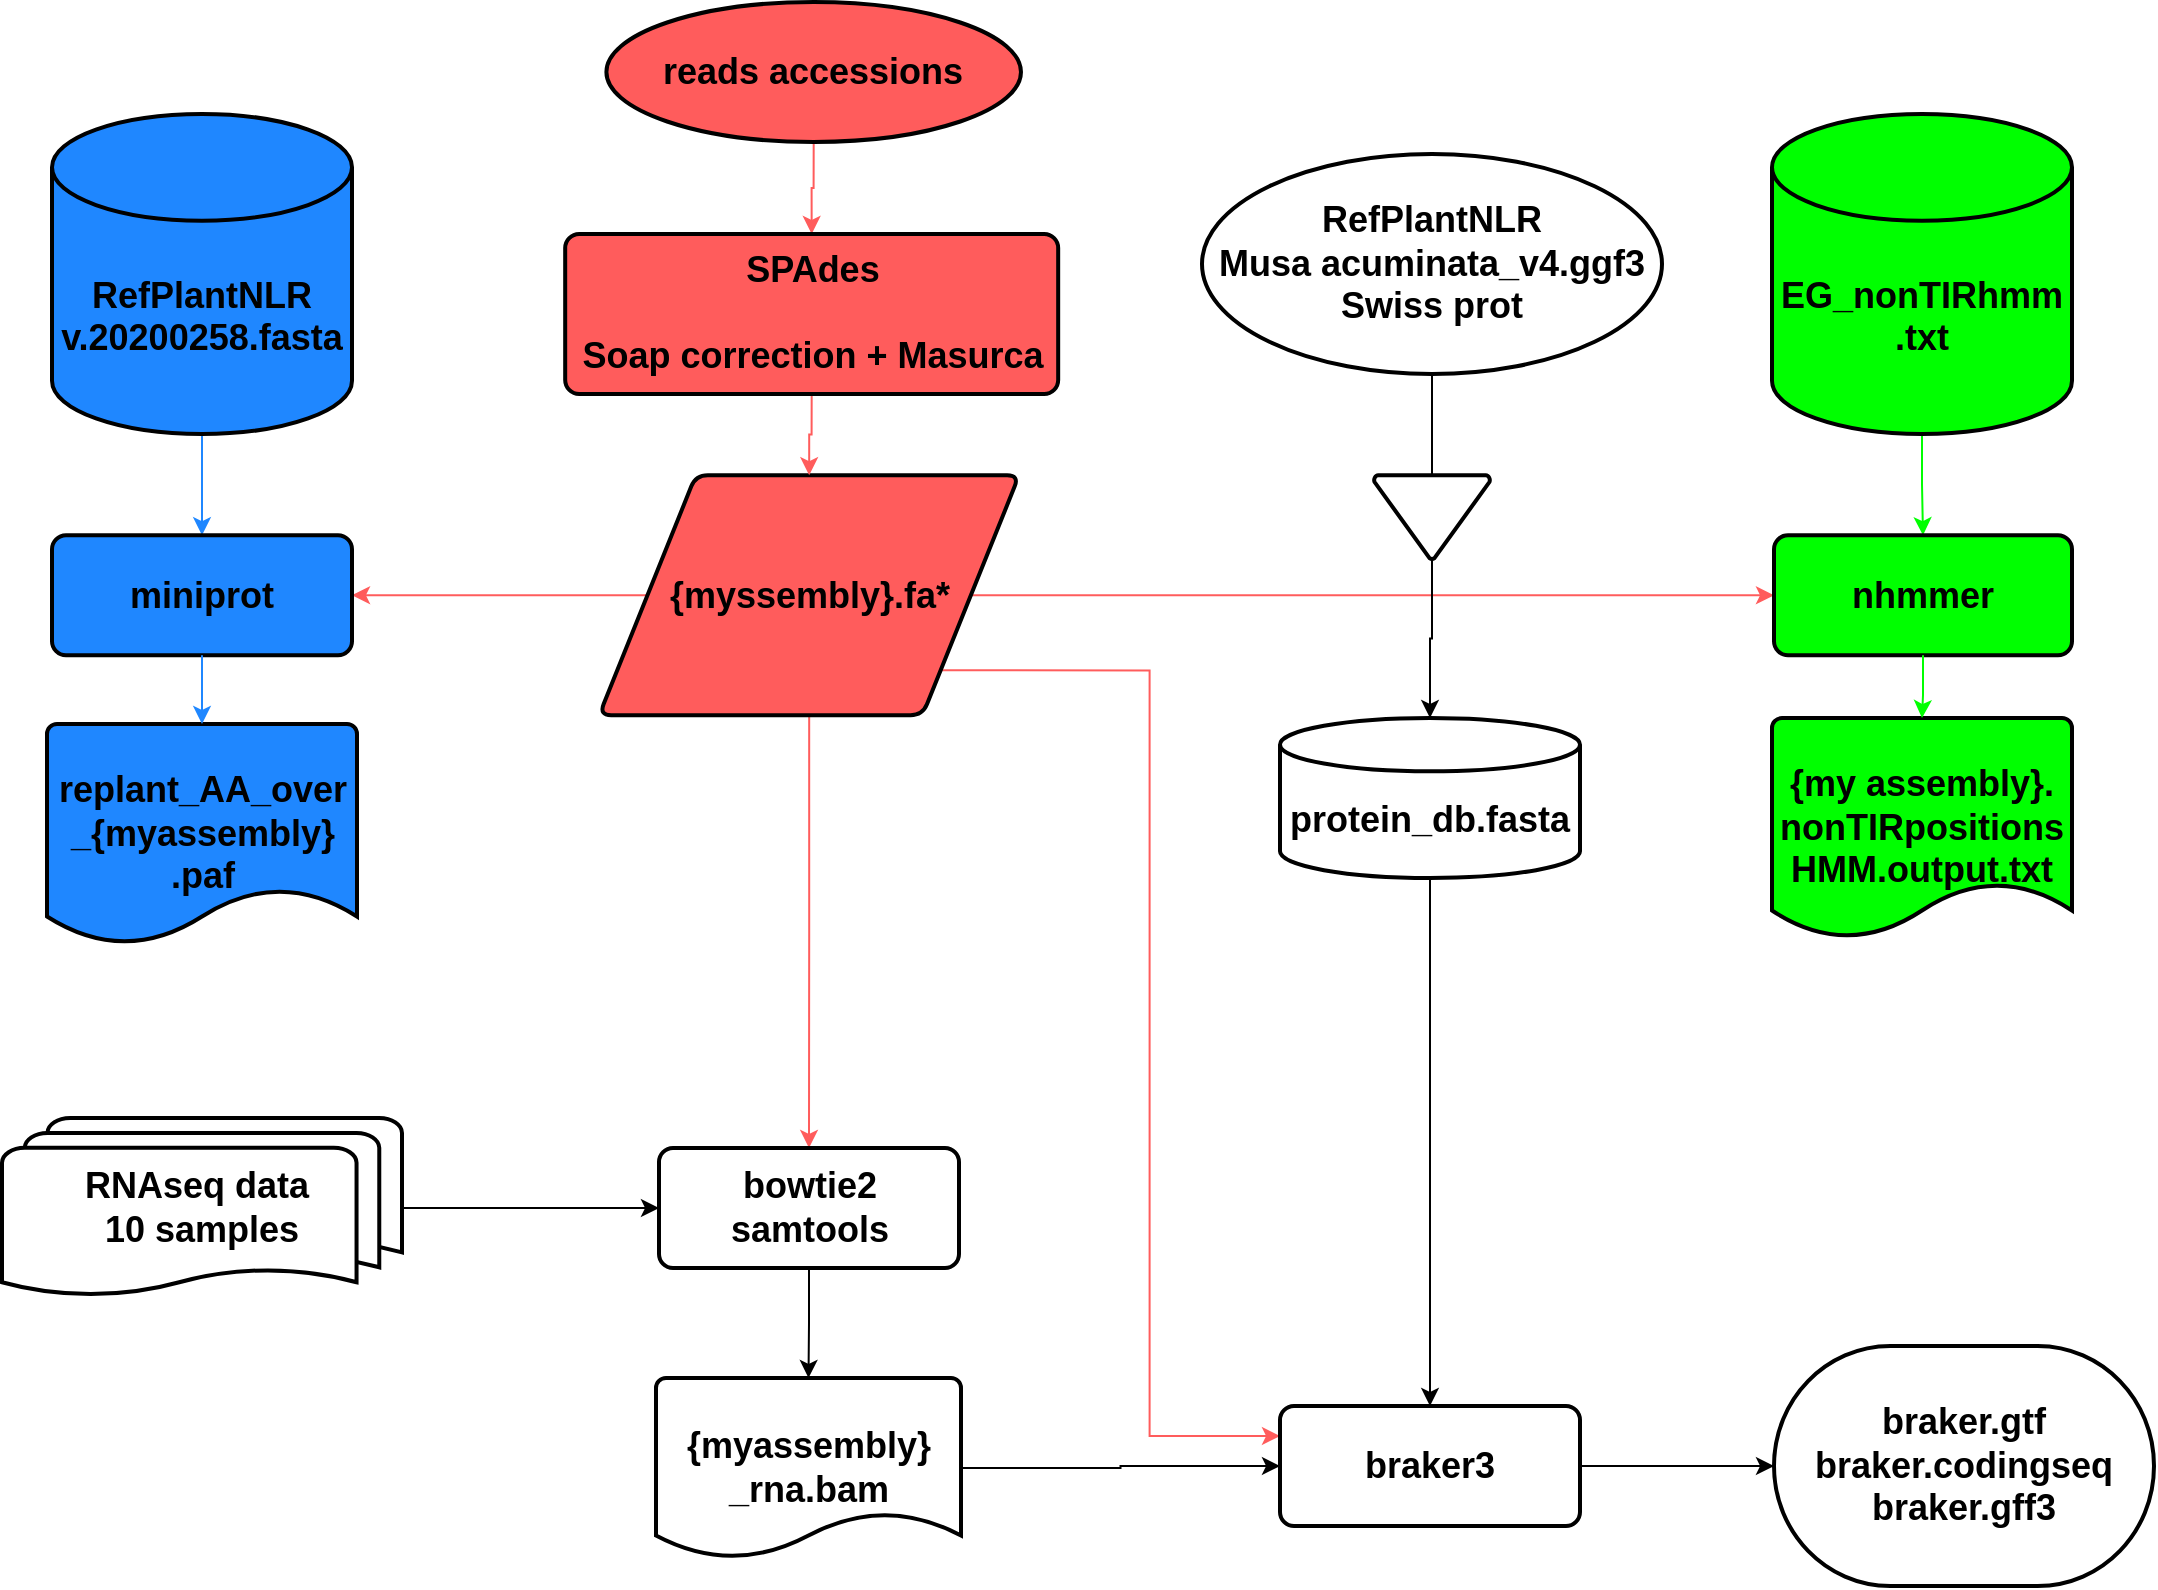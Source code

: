 <mxfile version="22.1.4" type="github">
  <diagram id="C5RBs43oDa-KdzZeNtuy" name="Page-1">
    <mxGraphModel dx="2156" dy="1120" grid="1" gridSize="10" guides="1" tooltips="1" connect="1" arrows="1" fold="1" page="1" pageScale="1" pageWidth="1600" pageHeight="900" math="0" shadow="0">
      <root>
        <mxCell id="WIyWlLk6GJQsqaUBKTNV-0" />
        <mxCell id="WIyWlLk6GJQsqaUBKTNV-1" parent="WIyWlLk6GJQsqaUBKTNV-0" />
        <mxCell id="aH96cFNIvQmzftlEokGr-22" style="edgeStyle=orthogonalEdgeStyle;rounded=0;orthogonalLoop=1;jettySize=auto;html=1;entryX=1;entryY=0.5;entryDx=0;entryDy=0;strokeColor=#FF5C5C;" parent="WIyWlLk6GJQsqaUBKTNV-1" source="aH96cFNIvQmzftlEokGr-0" target="aH96cFNIvQmzftlEokGr-15" edge="1">
          <mxGeometry relative="1" as="geometry">
            <mxPoint x="390" y="340.62" as="targetPoint" />
          </mxGeometry>
        </mxCell>
        <mxCell id="aH96cFNIvQmzftlEokGr-31" style="edgeStyle=orthogonalEdgeStyle;rounded=0;orthogonalLoop=1;jettySize=auto;html=1;exitX=0.5;exitY=1;exitDx=0;exitDy=0;strokeColor=#FF5C5C;" parent="WIyWlLk6GJQsqaUBKTNV-1" source="aH96cFNIvQmzftlEokGr-0" target="aH96cFNIvQmzftlEokGr-30" edge="1">
          <mxGeometry relative="1" as="geometry" />
        </mxCell>
        <mxCell id="aH96cFNIvQmzftlEokGr-23" style="edgeStyle=orthogonalEdgeStyle;rounded=0;orthogonalLoop=1;jettySize=auto;html=1;entryX=0;entryY=0.5;entryDx=0;entryDy=0;strokeColor=#FF5C5C;" parent="WIyWlLk6GJQsqaUBKTNV-1" source="aH96cFNIvQmzftlEokGr-0" target="aH96cFNIvQmzftlEokGr-16" edge="1">
          <mxGeometry relative="1" as="geometry" />
        </mxCell>
        <mxCell id="aH96cFNIvQmzftlEokGr-49" style="edgeStyle=orthogonalEdgeStyle;rounded=0;orthogonalLoop=1;jettySize=auto;html=1;entryX=0;entryY=0.25;entryDx=0;entryDy=0;strokeColor=#FF5C5C;exitX=1;exitY=1;exitDx=0;exitDy=0;" parent="WIyWlLk6GJQsqaUBKTNV-1" source="aH96cFNIvQmzftlEokGr-0" target="aH96cFNIvQmzftlEokGr-46" edge="1">
          <mxGeometry relative="1" as="geometry" />
        </mxCell>
        <mxCell id="aH96cFNIvQmzftlEokGr-0" value="&lt;font style=&quot;font-size: 18px;&quot;&gt;&lt;b&gt;{myssembly}.fa*&lt;/b&gt;&lt;/font&gt;" style="shape=parallelogram;html=1;strokeWidth=2;perimeter=parallelogramPerimeter;whiteSpace=wrap;rounded=1;arcSize=12;size=0.23;strokeColor=#000000;fillColor=#FF5C5C;" parent="WIyWlLk6GJQsqaUBKTNV-1" vertex="1">
          <mxGeometry x="483.59" y="280.62" width="210" height="120" as="geometry" />
        </mxCell>
        <mxCell id="aH96cFNIvQmzftlEokGr-7" value="&lt;font style=&quot;font-size: 18px;&quot;&gt;&lt;b&gt;{my assembly}.&lt;br&gt;nonTIRpositions&lt;br&gt;HMM.output.txt&lt;/b&gt;&lt;/font&gt;" style="strokeWidth=2;html=1;shape=mxgraph.flowchart.document2;whiteSpace=wrap;size=0.25;fillColor=#00FF00;" parent="WIyWlLk6GJQsqaUBKTNV-1" vertex="1">
          <mxGeometry x="1070" y="402" width="150" height="110" as="geometry" />
        </mxCell>
        <mxCell id="aH96cFNIvQmzftlEokGr-8" value="&lt;font style=&quot;font-size: 18px;&quot;&gt;&lt;b&gt;replant_AA_over _{myassembly} .paf&lt;/b&gt;&lt;/font&gt;" style="strokeWidth=2;html=1;shape=mxgraph.flowchart.document2;whiteSpace=wrap;size=0.25;fillColor=#1F87FF;" parent="WIyWlLk6GJQsqaUBKTNV-1" vertex="1">
          <mxGeometry x="207.5" y="405" width="155" height="110" as="geometry" />
        </mxCell>
        <mxCell id="aH96cFNIvQmzftlEokGr-24" style="edgeStyle=orthogonalEdgeStyle;rounded=0;orthogonalLoop=1;jettySize=auto;html=1;exitX=0.5;exitY=1;exitDx=0;exitDy=0;exitPerimeter=0;entryX=0.5;entryY=0;entryDx=0;entryDy=0;fillColor=#1F87FF;strokeColor=#1F87FF;" parent="WIyWlLk6GJQsqaUBKTNV-1" source="aH96cFNIvQmzftlEokGr-9" target="aH96cFNIvQmzftlEokGr-15" edge="1">
          <mxGeometry relative="1" as="geometry" />
        </mxCell>
        <mxCell id="aH96cFNIvQmzftlEokGr-9" value="&lt;font style=&quot;font-size: 18px;&quot;&gt;&lt;b&gt;&lt;br&gt;&lt;br&gt;RefPlantNLR&lt;br&gt;v.20200258.fasta&lt;/b&gt;&lt;/font&gt;" style="strokeWidth=2;html=1;shape=mxgraph.flowchart.database;whiteSpace=wrap;fillColor=#1F87FF;" parent="WIyWlLk6GJQsqaUBKTNV-1" vertex="1">
          <mxGeometry x="210" y="100" width="150" height="160" as="geometry" />
        </mxCell>
        <mxCell id="aH96cFNIvQmzftlEokGr-48" style="edgeStyle=orthogonalEdgeStyle;rounded=0;orthogonalLoop=1;jettySize=auto;html=1;entryX=0.5;entryY=0;entryDx=0;entryDy=0;" parent="WIyWlLk6GJQsqaUBKTNV-1" source="aH96cFNIvQmzftlEokGr-12" target="aH96cFNIvQmzftlEokGr-46" edge="1">
          <mxGeometry relative="1" as="geometry">
            <mxPoint x="900" y="750" as="targetPoint" />
          </mxGeometry>
        </mxCell>
        <mxCell id="aH96cFNIvQmzftlEokGr-12" value="&lt;font size=&quot;4&quot;&gt;&lt;b&gt;&lt;br&gt;protein_db.fasta&lt;/b&gt;&lt;/font&gt;" style="strokeWidth=2;html=1;shape=mxgraph.flowchart.database;whiteSpace=wrap;" parent="WIyWlLk6GJQsqaUBKTNV-1" vertex="1">
          <mxGeometry x="824" y="402" width="150" height="80" as="geometry" />
        </mxCell>
        <mxCell id="aH96cFNIvQmzftlEokGr-25" style="edgeStyle=orthogonalEdgeStyle;rounded=0;orthogonalLoop=1;jettySize=auto;html=1;exitX=0.5;exitY=1;exitDx=0;exitDy=0;exitPerimeter=0;entryX=0.5;entryY=0;entryDx=0;entryDy=0;fillColor=#00FF00;strokeColor=#00FF00;" parent="WIyWlLk6GJQsqaUBKTNV-1" source="aH96cFNIvQmzftlEokGr-13" target="aH96cFNIvQmzftlEokGr-16" edge="1">
          <mxGeometry relative="1" as="geometry" />
        </mxCell>
        <mxCell id="aH96cFNIvQmzftlEokGr-13" value="&lt;font style=&quot;font-size: 18px;&quot;&gt;&lt;b&gt;&lt;br&gt;&lt;br&gt;EG_nonTIRhmm .txt&lt;/b&gt;&lt;/font&gt;" style="strokeWidth=2;html=1;shape=mxgraph.flowchart.database;whiteSpace=wrap;fillColor=#00FF00;" parent="WIyWlLk6GJQsqaUBKTNV-1" vertex="1">
          <mxGeometry x="1070" y="100" width="150" height="160" as="geometry" />
        </mxCell>
        <mxCell id="aH96cFNIvQmzftlEokGr-15" value="&lt;font style=&quot;font-size: 18px;&quot;&gt;&lt;b&gt;miniprot&lt;/b&gt;&lt;/font&gt;" style="rounded=1;whiteSpace=wrap;html=1;absoluteArcSize=1;arcSize=14;strokeWidth=2;fillColor=#1F87FF;" parent="WIyWlLk6GJQsqaUBKTNV-1" vertex="1">
          <mxGeometry x="210" y="310.62" width="150" height="60" as="geometry" />
        </mxCell>
        <mxCell id="aH96cFNIvQmzftlEokGr-16" value="&lt;font style=&quot;font-size: 18px;&quot;&gt;&lt;b&gt;nhmmer&lt;/b&gt;&lt;/font&gt;" style="rounded=1;whiteSpace=wrap;html=1;absoluteArcSize=1;arcSize=14;strokeWidth=2;fillColor=#00FF00;" parent="WIyWlLk6GJQsqaUBKTNV-1" vertex="1">
          <mxGeometry x="1071" y="310.62" width="149" height="60" as="geometry" />
        </mxCell>
        <mxCell id="aH96cFNIvQmzftlEokGr-32" style="edgeStyle=orthogonalEdgeStyle;rounded=0;orthogonalLoop=1;jettySize=auto;html=1;entryX=0;entryY=0.5;entryDx=0;entryDy=0;" parent="WIyWlLk6GJQsqaUBKTNV-1" source="aH96cFNIvQmzftlEokGr-20" target="aH96cFNIvQmzftlEokGr-30" edge="1">
          <mxGeometry relative="1" as="geometry" />
        </mxCell>
        <mxCell id="aH96cFNIvQmzftlEokGr-20" value="&lt;font style=&quot;font-size: 18px;&quot;&gt;&lt;b&gt;RNAseq data&amp;nbsp;&lt;br&gt;10 samples&lt;/b&gt;&lt;br&gt;&lt;/font&gt;" style="strokeWidth=2;html=1;shape=mxgraph.flowchart.multi-document;whiteSpace=wrap;" parent="WIyWlLk6GJQsqaUBKTNV-1" vertex="1">
          <mxGeometry x="185" y="602" width="200" height="90" as="geometry" />
        </mxCell>
        <mxCell id="aH96cFNIvQmzftlEokGr-26" style="edgeStyle=orthogonalEdgeStyle;rounded=0;orthogonalLoop=1;jettySize=auto;html=1;exitX=0.5;exitY=1;exitDx=0;exitDy=0;entryX=0.5;entryY=0;entryDx=0;entryDy=0;entryPerimeter=0;fillColor=#1F87FF;strokeColor=#1F87FF;" parent="WIyWlLk6GJQsqaUBKTNV-1" source="aH96cFNIvQmzftlEokGr-15" target="aH96cFNIvQmzftlEokGr-8" edge="1">
          <mxGeometry relative="1" as="geometry" />
        </mxCell>
        <mxCell id="aH96cFNIvQmzftlEokGr-27" style="edgeStyle=orthogonalEdgeStyle;rounded=0;orthogonalLoop=1;jettySize=auto;html=1;entryX=0.5;entryY=0;entryDx=0;entryDy=0;entryPerimeter=0;fillColor=#00FF00;strokeColor=#00FF00;" parent="WIyWlLk6GJQsqaUBKTNV-1" source="aH96cFNIvQmzftlEokGr-16" target="aH96cFNIvQmzftlEokGr-7" edge="1">
          <mxGeometry relative="1" as="geometry" />
        </mxCell>
        <mxCell id="aH96cFNIvQmzftlEokGr-36" style="edgeStyle=orthogonalEdgeStyle;rounded=0;orthogonalLoop=1;jettySize=auto;html=1;" parent="WIyWlLk6GJQsqaUBKTNV-1" source="aH96cFNIvQmzftlEokGr-30" target="aH96cFNIvQmzftlEokGr-35" edge="1">
          <mxGeometry relative="1" as="geometry" />
        </mxCell>
        <mxCell id="aH96cFNIvQmzftlEokGr-30" value="&lt;font style=&quot;font-size: 18px;&quot;&gt;&lt;b&gt;bowtie2&lt;br&gt;samtools&lt;/b&gt;&lt;br&gt;&lt;/font&gt;" style="rounded=1;whiteSpace=wrap;html=1;absoluteArcSize=1;arcSize=14;strokeWidth=2;" parent="WIyWlLk6GJQsqaUBKTNV-1" vertex="1">
          <mxGeometry x="513.5" y="617" width="150" height="60" as="geometry" />
        </mxCell>
        <mxCell id="aH96cFNIvQmzftlEokGr-47" style="edgeStyle=orthogonalEdgeStyle;rounded=0;orthogonalLoop=1;jettySize=auto;html=1;entryX=0;entryY=0.5;entryDx=0;entryDy=0;" parent="WIyWlLk6GJQsqaUBKTNV-1" source="aH96cFNIvQmzftlEokGr-35" target="aH96cFNIvQmzftlEokGr-46" edge="1">
          <mxGeometry relative="1" as="geometry" />
        </mxCell>
        <mxCell id="aH96cFNIvQmzftlEokGr-35" value="&lt;font style=&quot;font-size: 18px;&quot;&gt;&lt;b&gt;{myassembly}&lt;br&gt;_rna.bam&lt;/b&gt;&lt;/font&gt;" style="strokeWidth=2;html=1;shape=mxgraph.flowchart.document2;whiteSpace=wrap;size=0.25;" parent="WIyWlLk6GJQsqaUBKTNV-1" vertex="1">
          <mxGeometry x="512" y="732" width="152.5" height="90" as="geometry" />
        </mxCell>
        <mxCell id="aH96cFNIvQmzftlEokGr-40" value="" style="strokeWidth=2;html=1;shape=mxgraph.flowchart.merge_or_storage;whiteSpace=wrap;" parent="WIyWlLk6GJQsqaUBKTNV-1" vertex="1">
          <mxGeometry x="871" y="280.62" width="58" height="42" as="geometry" />
        </mxCell>
        <mxCell id="aH96cFNIvQmzftlEokGr-41" style="edgeStyle=orthogonalEdgeStyle;rounded=0;orthogonalLoop=1;jettySize=auto;html=1;entryX=0.5;entryY=0;entryDx=0;entryDy=0;entryPerimeter=0;" parent="WIyWlLk6GJQsqaUBKTNV-1" source="aH96cFNIvQmzftlEokGr-40" target="aH96cFNIvQmzftlEokGr-12" edge="1">
          <mxGeometry relative="1" as="geometry" />
        </mxCell>
        <mxCell id="aH96cFNIvQmzftlEokGr-42" value="&lt;font style=&quot;font-size: 18px;&quot;&gt;&lt;b&gt;RefPlantNLR&lt;br&gt;Musa acuminata_v4.ggf3&lt;br&gt;&amp;nbsp;Swiss prot&amp;nbsp;&lt;/b&gt;&lt;br&gt;&lt;/font&gt;" style="strokeWidth=2;html=1;shape=mxgraph.flowchart.start_1;whiteSpace=wrap;" parent="WIyWlLk6GJQsqaUBKTNV-1" vertex="1">
          <mxGeometry x="785" y="120" width="230" height="110" as="geometry" />
        </mxCell>
        <mxCell id="aH96cFNIvQmzftlEokGr-44" value="" style="endArrow=none;html=1;rounded=0;entryX=0.5;entryY=1;entryDx=0;entryDy=0;entryPerimeter=0;exitX=0.5;exitY=0;exitDx=0;exitDy=0;exitPerimeter=0;" parent="WIyWlLk6GJQsqaUBKTNV-1" source="aH96cFNIvQmzftlEokGr-40" target="aH96cFNIvQmzftlEokGr-42" edge="1">
          <mxGeometry width="50" height="50" relative="1" as="geometry">
            <mxPoint x="813" y="565" as="sourcePoint" />
            <mxPoint x="863" y="515" as="targetPoint" />
          </mxGeometry>
        </mxCell>
        <mxCell id="aH96cFNIvQmzftlEokGr-55" style="edgeStyle=orthogonalEdgeStyle;rounded=0;orthogonalLoop=1;jettySize=auto;html=1;entryX=0;entryY=0.5;entryDx=0;entryDy=0;entryPerimeter=0;" parent="WIyWlLk6GJQsqaUBKTNV-1" source="aH96cFNIvQmzftlEokGr-46" edge="1" target="0Vc-DOtmJBYtcWFMjAWh-1">
          <mxGeometry relative="1" as="geometry">
            <mxPoint x="1110" y="776" as="targetPoint" />
          </mxGeometry>
        </mxCell>
        <mxCell id="aH96cFNIvQmzftlEokGr-46" value="&lt;font style=&quot;font-size: 18px;&quot;&gt;&lt;b&gt;braker3&lt;/b&gt;&lt;br&gt;&lt;/font&gt;" style="rounded=1;whiteSpace=wrap;html=1;absoluteArcSize=1;arcSize=14;strokeWidth=2;" parent="WIyWlLk6GJQsqaUBKTNV-1" vertex="1">
          <mxGeometry x="824" y="746" width="150" height="60" as="geometry" />
        </mxCell>
        <mxCell id="0Vc-DOtmJBYtcWFMjAWh-1" value="&lt;font style=&quot;font-size: 18px;&quot;&gt;&lt;b&gt;braker.gtf&lt;br&gt;braker.codingseq&lt;br&gt;braker.gff3&lt;/b&gt;&lt;br&gt;&lt;/font&gt;" style="strokeWidth=2;html=1;shape=mxgraph.flowchart.terminator;whiteSpace=wrap;" vertex="1" parent="WIyWlLk6GJQsqaUBKTNV-1">
          <mxGeometry x="1071" y="716" width="190" height="120" as="geometry" />
        </mxCell>
        <mxCell id="0Vc-DOtmJBYtcWFMjAWh-6" style="edgeStyle=orthogonalEdgeStyle;rounded=0;orthogonalLoop=1;jettySize=auto;html=1;exitX=0.5;exitY=1;exitDx=0;exitDy=0;exitPerimeter=0;entryX=0.5;entryY=0;entryDx=0;entryDy=0;strokeColor=#FF5C5C;" edge="1" parent="WIyWlLk6GJQsqaUBKTNV-1" source="0Vc-DOtmJBYtcWFMjAWh-2" target="0Vc-DOtmJBYtcWFMjAWh-5">
          <mxGeometry relative="1" as="geometry" />
        </mxCell>
        <mxCell id="0Vc-DOtmJBYtcWFMjAWh-2" value="&lt;font style=&quot;font-size: 18px;&quot;&gt;&lt;b&gt;reads&amp;nbsp;&lt;/b&gt;&lt;/font&gt;&lt;font size=&quot;4&quot;&gt;&lt;b&gt;accessions&lt;/b&gt;&lt;/font&gt;" style="strokeWidth=2;html=1;shape=mxgraph.flowchart.start_1;whiteSpace=wrap;fillColor=#FF5C5C;" vertex="1" parent="WIyWlLk6GJQsqaUBKTNV-1">
          <mxGeometry x="487.2" y="44" width="207.29" height="70" as="geometry" />
        </mxCell>
        <mxCell id="0Vc-DOtmJBYtcWFMjAWh-7" style="edgeStyle=orthogonalEdgeStyle;rounded=0;orthogonalLoop=1;jettySize=auto;html=1;exitX=0.5;exitY=1;exitDx=0;exitDy=0;entryX=0.5;entryY=0;entryDx=0;entryDy=0;strokeColor=#FF5C5C;" edge="1" parent="WIyWlLk6GJQsqaUBKTNV-1" source="0Vc-DOtmJBYtcWFMjAWh-5" target="aH96cFNIvQmzftlEokGr-0">
          <mxGeometry relative="1" as="geometry" />
        </mxCell>
        <mxCell id="0Vc-DOtmJBYtcWFMjAWh-5" value="&lt;b style=&quot;border-color: var(--border-color); font-size: 18px;&quot;&gt;SPAdes&lt;br style=&quot;border-color: var(--border-color);&quot;&gt;&lt;br style=&quot;border-color: var(--border-color);&quot;&gt;Soap correction + Masurca&lt;/b&gt;" style="rounded=1;whiteSpace=wrap;html=1;absoluteArcSize=1;arcSize=14;strokeWidth=2;fillColor=#FF5C5C;" vertex="1" parent="WIyWlLk6GJQsqaUBKTNV-1">
          <mxGeometry x="466.59" y="160" width="246.5" height="80" as="geometry" />
        </mxCell>
      </root>
    </mxGraphModel>
  </diagram>
</mxfile>
